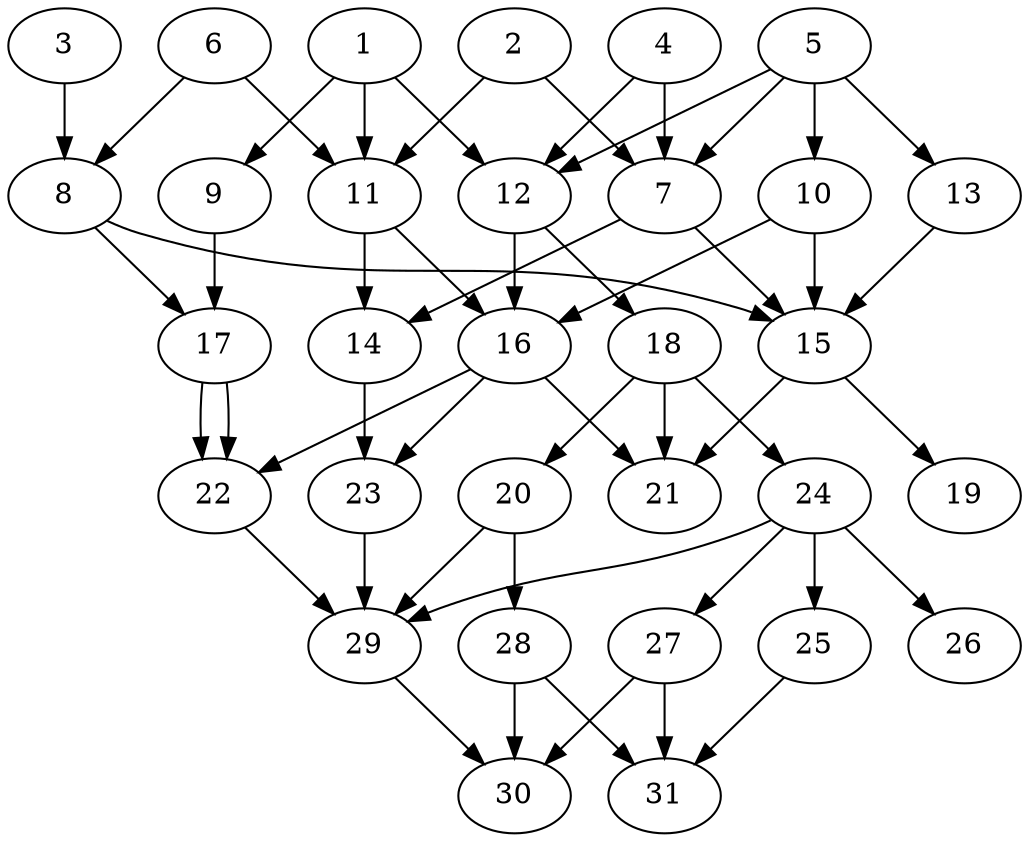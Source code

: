 // DAG (tier=2-normal, mode=data, n=31, ccr=0.404, fat=0.548, density=0.562, regular=0.589, jump=0.183, mindata=2097152, maxdata=16777216)
// DAG automatically generated by daggen at Sun Aug 24 16:33:34 2025
// /home/ermia/Project/Environments/daggen/bin/daggen --dot --ccr 0.404 --fat 0.548 --regular 0.589 --density 0.562 --jump 0.183 --mindata 2097152 --maxdata 16777216 -n 31 
digraph G {
  1 [size="2384689596663072817152", alpha="0.15", expect_size="1192344798331536408576"]
  1 -> 9 [size ="1427944161411072"]
  1 -> 11 [size ="1427944161411072"]
  1 -> 12 [size ="1427944161411072"]
  2 [size="130881016263324656", alpha="0.19", expect_size="65440508131662328"]
  2 -> 7 [size ="2247953167155200"]
  2 -> 11 [size ="2247953167155200"]
  3 [size="2518724548120723587072", alpha="0.15", expect_size="1259362274060361793536"]
  3 -> 8 [size ="1480961506148352"]
  4 [size="203675409801292384", alpha="0.13", expect_size="101837704900646192"]
  4 -> 7 [size ="535931798945792"]
  4 -> 12 [size ="535931798945792"]
  5 [size="1363765755416997120", alpha="0.18", expect_size="681882877708498560"]
  5 -> 7 [size ="1769304471109632"]
  5 -> 10 [size ="1769304471109632"]
  5 -> 12 [size ="1769304471109632"]
  5 -> 13 [size ="1769304471109632"]
  6 [size="259153421125908672", alpha="0.03", expect_size="129576710562954336"]
  6 -> 8 [size ="300381422747648"]
  6 -> 11 [size ="300381422747648"]
  7 [size="36097816753811744", alpha="0.19", expect_size="18048908376905872"]
  7 -> 14 [size ="935975454769152"]
  7 -> 15 [size ="935975454769152"]
  8 [size="118673054225741643776", alpha="0.19", expect_size="59336527112870821888"]
  8 -> 15 [size ="193193006071808"]
  8 -> 17 [size ="193193006071808"]
  9 [size="1164783906717696000000", alpha="0.11", expect_size="582391953358848000000"]
  9 -> 17 [size ="885632532480000"]
  10 [size="1146852326100856471552", alpha="0.07", expect_size="573426163050428235776"]
  10 -> 15 [size ="876519643676672"]
  10 -> 16 [size ="876519643676672"]
  11 [size="12756102963643286", alpha="0.13", expect_size="6378051481821643"]
  11 -> 14 [size ="253109880225792"]
  11 -> 16 [size ="253109880225792"]
  12 [size="2343800755553726103552", alpha="0.13", expect_size="1171900377776863051776"]
  12 -> 16 [size ="1411574422044672"]
  12 -> 18 [size ="1411574422044672"]
  13 [size="655656580617897344", alpha="0.16", expect_size="327828290308948672"]
  13 -> 15 [size ="730688768704512"]
  14 [size="16960348463432368", alpha="0.20", expect_size="8480174231716184"]
  14 -> 23 [size ="510755573071872"]
  15 [size="5603540352168906752", alpha="0.04", expect_size="2801770176084453376"]
  15 -> 19 [size ="2235885114359808"]
  15 -> 21 [size ="2235885114359808"]
  16 [size="5981990443443087360", alpha="0.11", expect_size="2990995221721543680"]
  16 -> 21 [size ="2181980825321472"]
  16 -> 22 [size ="2181980825321472"]
  16 -> 23 [size ="2181980825321472"]
  17 [size="1058673109673179086848", alpha="0.02", expect_size="529336554836589543424"]
  17 -> 22 [size ="830994038915072"]
  17 -> 22 [size ="830994038915072"]
  18 [size="333169990138068992000", alpha="0.11", expect_size="166584995069034496000"]
  18 -> 20 [size ="384474231603200"]
  18 -> 21 [size ="384474231603200"]
  18 -> 24 [size ="384474231603200"]
  19 [size="18932944415581352", alpha="0.03", expect_size="9466472207790676"]
  20 [size="3493348354232911872", alpha="0.09", expect_size="1746674177116455936"]
  20 -> 28 [size ="1964202663084032"]
  20 -> 29 [size ="1964202663084032"]
  21 [size="32275342247789160", alpha="0.03", expect_size="16137671123894580"]
  22 [size="21874493611691472", alpha="0.15", expect_size="10937246805845736"]
  22 -> 29 [size ="1380409065603072"]
  23 [size="23742470190193796", alpha="0.18", expect_size="11871235095096898"]
  23 -> 29 [size ="1983504220946432"]
  24 [size="1243604563516652544", alpha="0.10", expect_size="621802281758326272"]
  24 -> 25 [size ="2054821414699008"]
  24 -> 26 [size ="2054821414699008"]
  24 -> 27 [size ="2054821414699008"]
  24 -> 29 [size ="2054821414699008"]
  25 [size="83449989061504736", alpha="0.05", expect_size="41724994530752368"]
  25 -> 31 [size ="2013543155105792"]
  26 [size="3138885246776396", alpha="0.12", expect_size="1569442623388198"]
  27 [size="1638571451279451619328", alpha="0.12", expect_size="819285725639725809664"]
  27 -> 30 [size ="1111903019466752"]
  27 -> 31 [size ="1111903019466752"]
  28 [size="34475255207799440", alpha="0.06", expect_size="17237627603899720"]
  28 -> 30 [size ="909057510604800"]
  28 -> 31 [size ="909057510604800"]
  29 [size="2969135027997894508544", alpha="0.12", expect_size="1484567513998947254272"]
  29 -> 30 [size ="1652633756499968"]
  30 [size="17920414470768574", alpha="0.06", expect_size="8960207235384287"]
  31 [size="23620527452301312", alpha="0.11", expect_size="11810263726150656"]
}